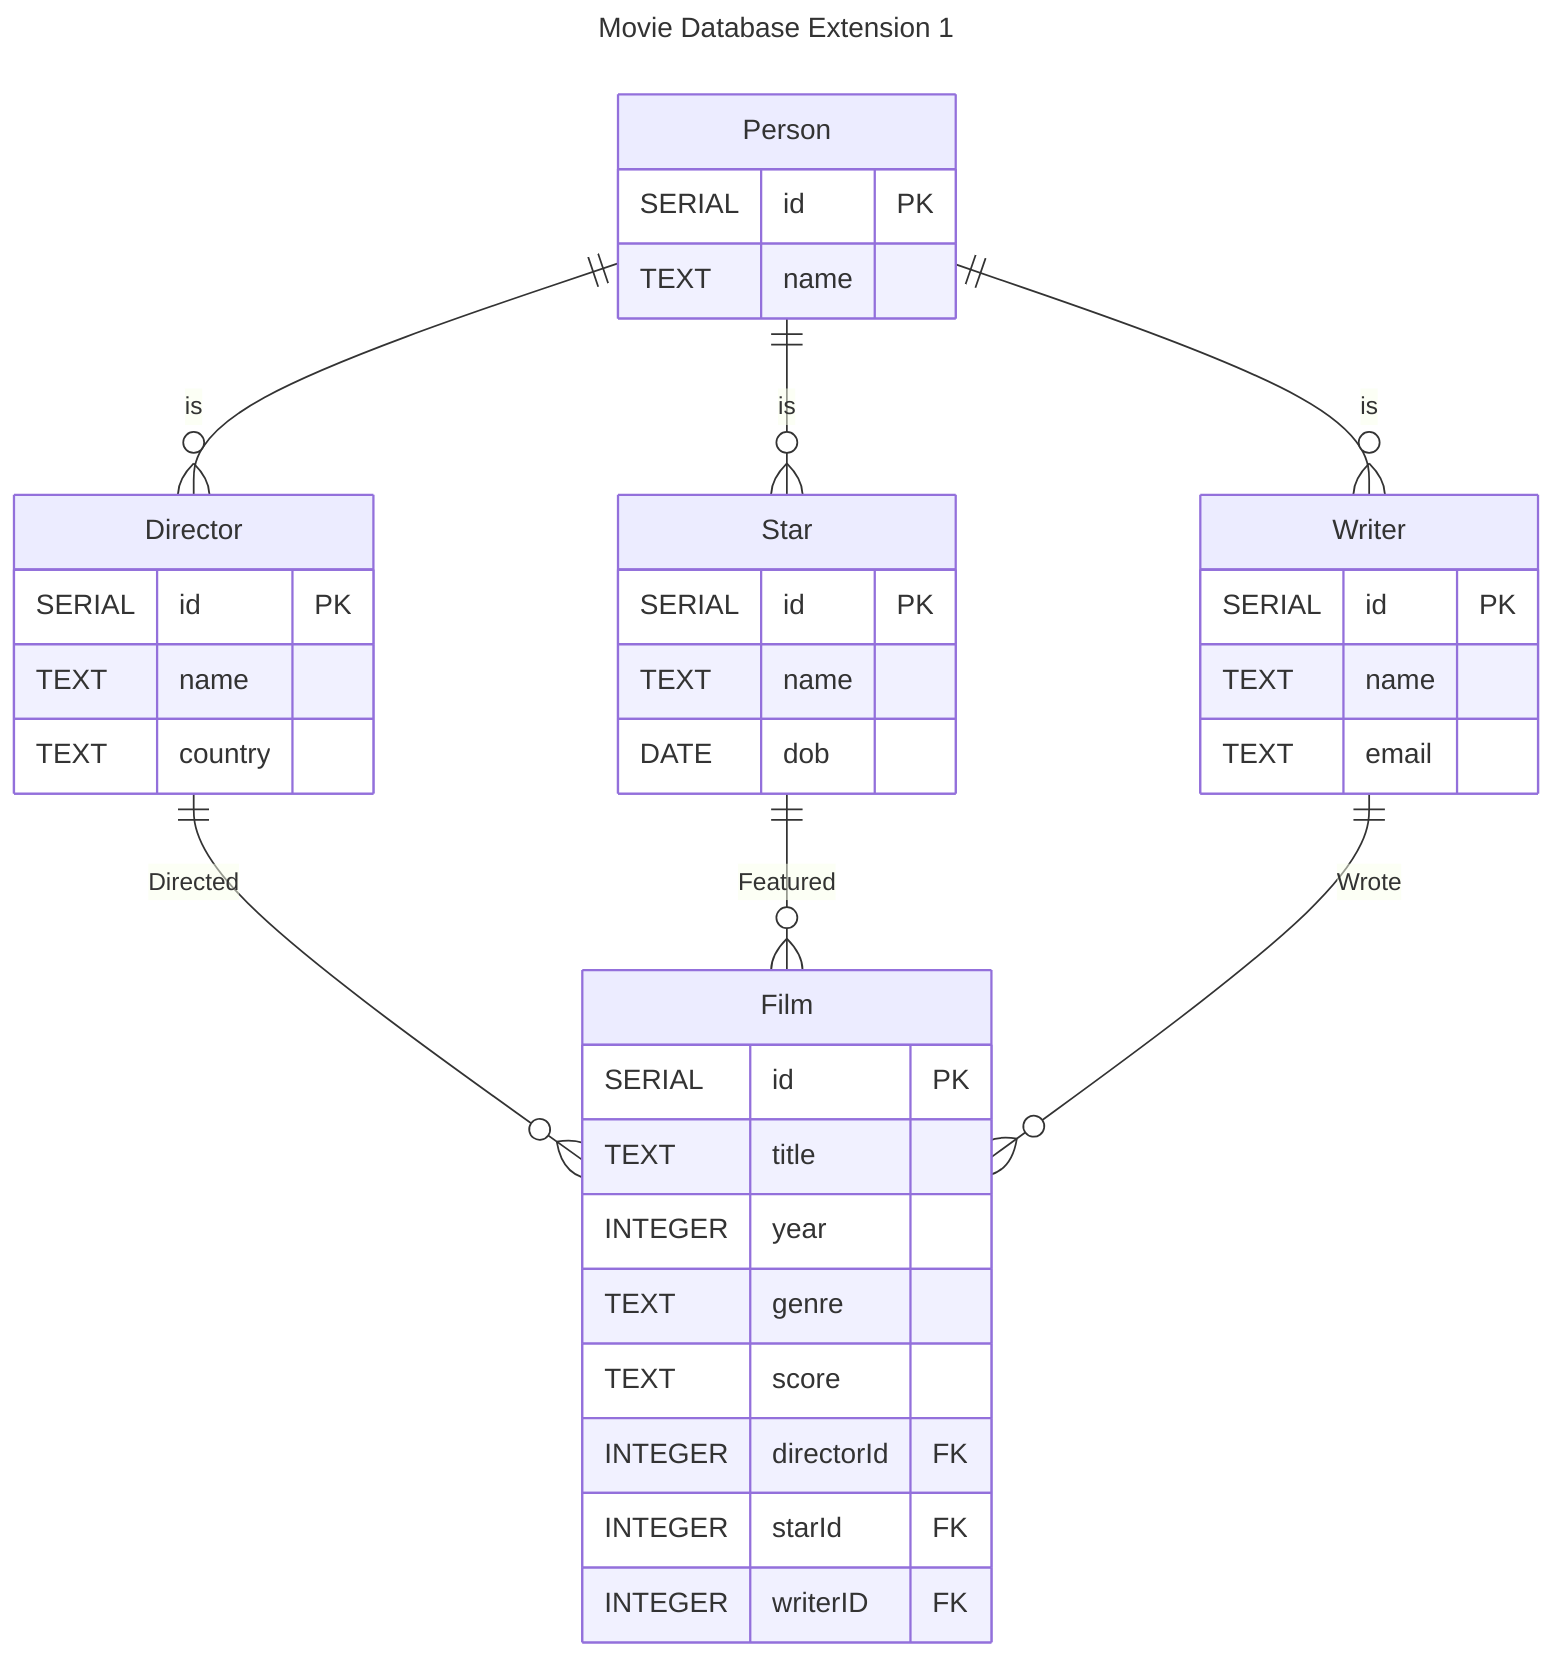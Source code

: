 ---
title: Movie Database Extension 1
---
erDiagram
    Person ||--o{ Director : "is"
    Person ||--o{ Star : "is"
    Person ||--o{ Writer : "is"
    Director ||--o{ Film : "Directed"
    Star ||--o{ Film : "Featured"
    Writer ||--o{ Film : "Wrote"
    Film{
        SERIAL id PK
        TEXT title
        INTEGER year
        TEXT genre
        TEXT score
        INTEGER directorId FK
        INTEGER starId FK
        INTEGER writerID FK
    }
    Director{
        SERIAL id PK
        TEXT name
        TEXT country
    }
    Star{
        SERIAL id PK
        TEXT name
        DATE dob
    }
    Writer{
        SERIAL id PK
        TEXT name
        TEXT email
    }
    Person{
        SERIAL id PK
        TEXT name
    }
